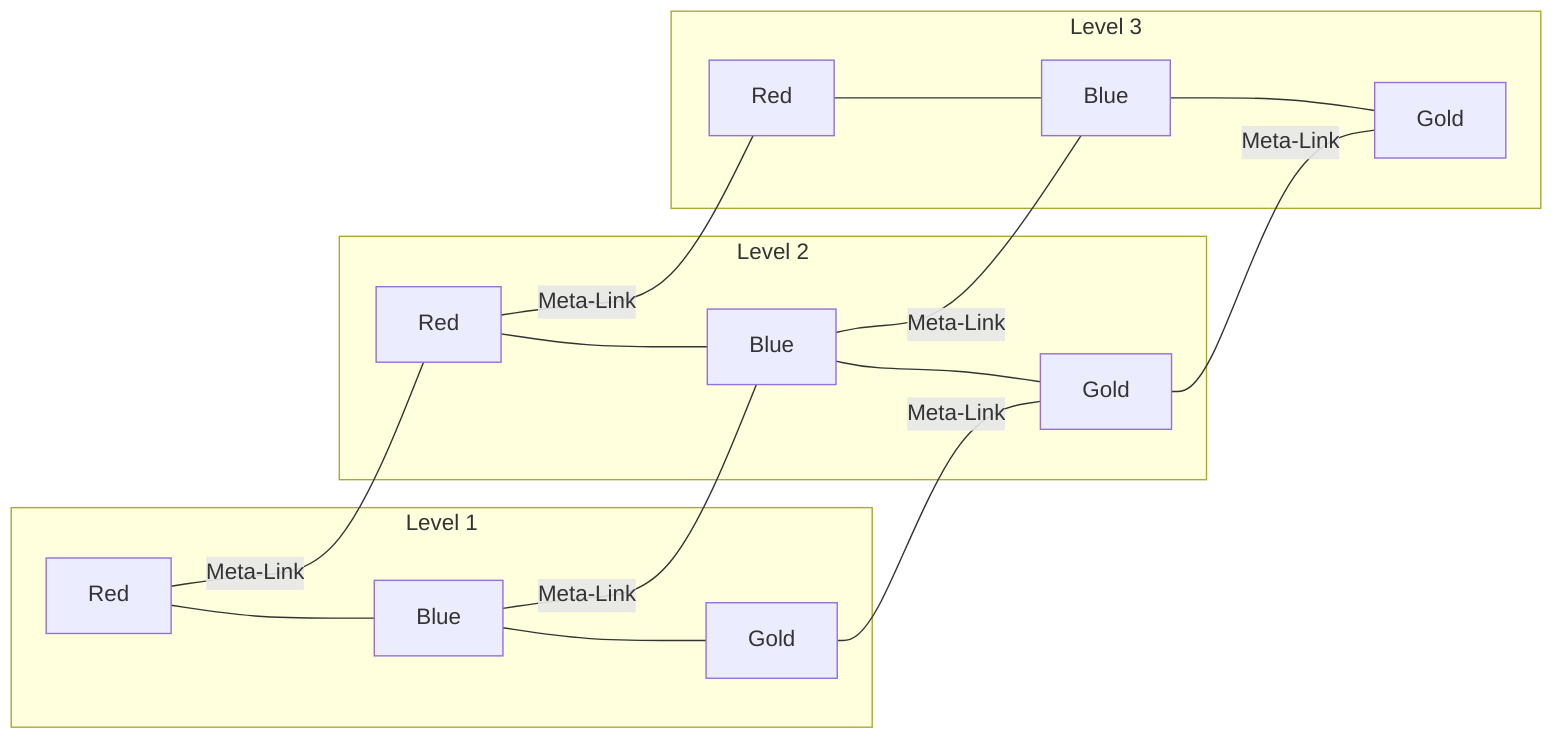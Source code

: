 graph LR
    subgraph Level 1
        A1[Red]---B1[Blue]---C1[Gold]
    end
    subgraph Level 2
        A2[Red]---B2[Blue]---C2[Gold]
    end
    subgraph Level 3
        A3[Red]---B3[Blue]---C3[Gold]
    end
    A1---|Meta-Link|A2
    B1---|Meta-Link|B2
    C1---|Meta-Link|C2
    A2---|Meta-Link|A3
    B2---|Meta-Link|B3
    C2---|Meta-Link|C3